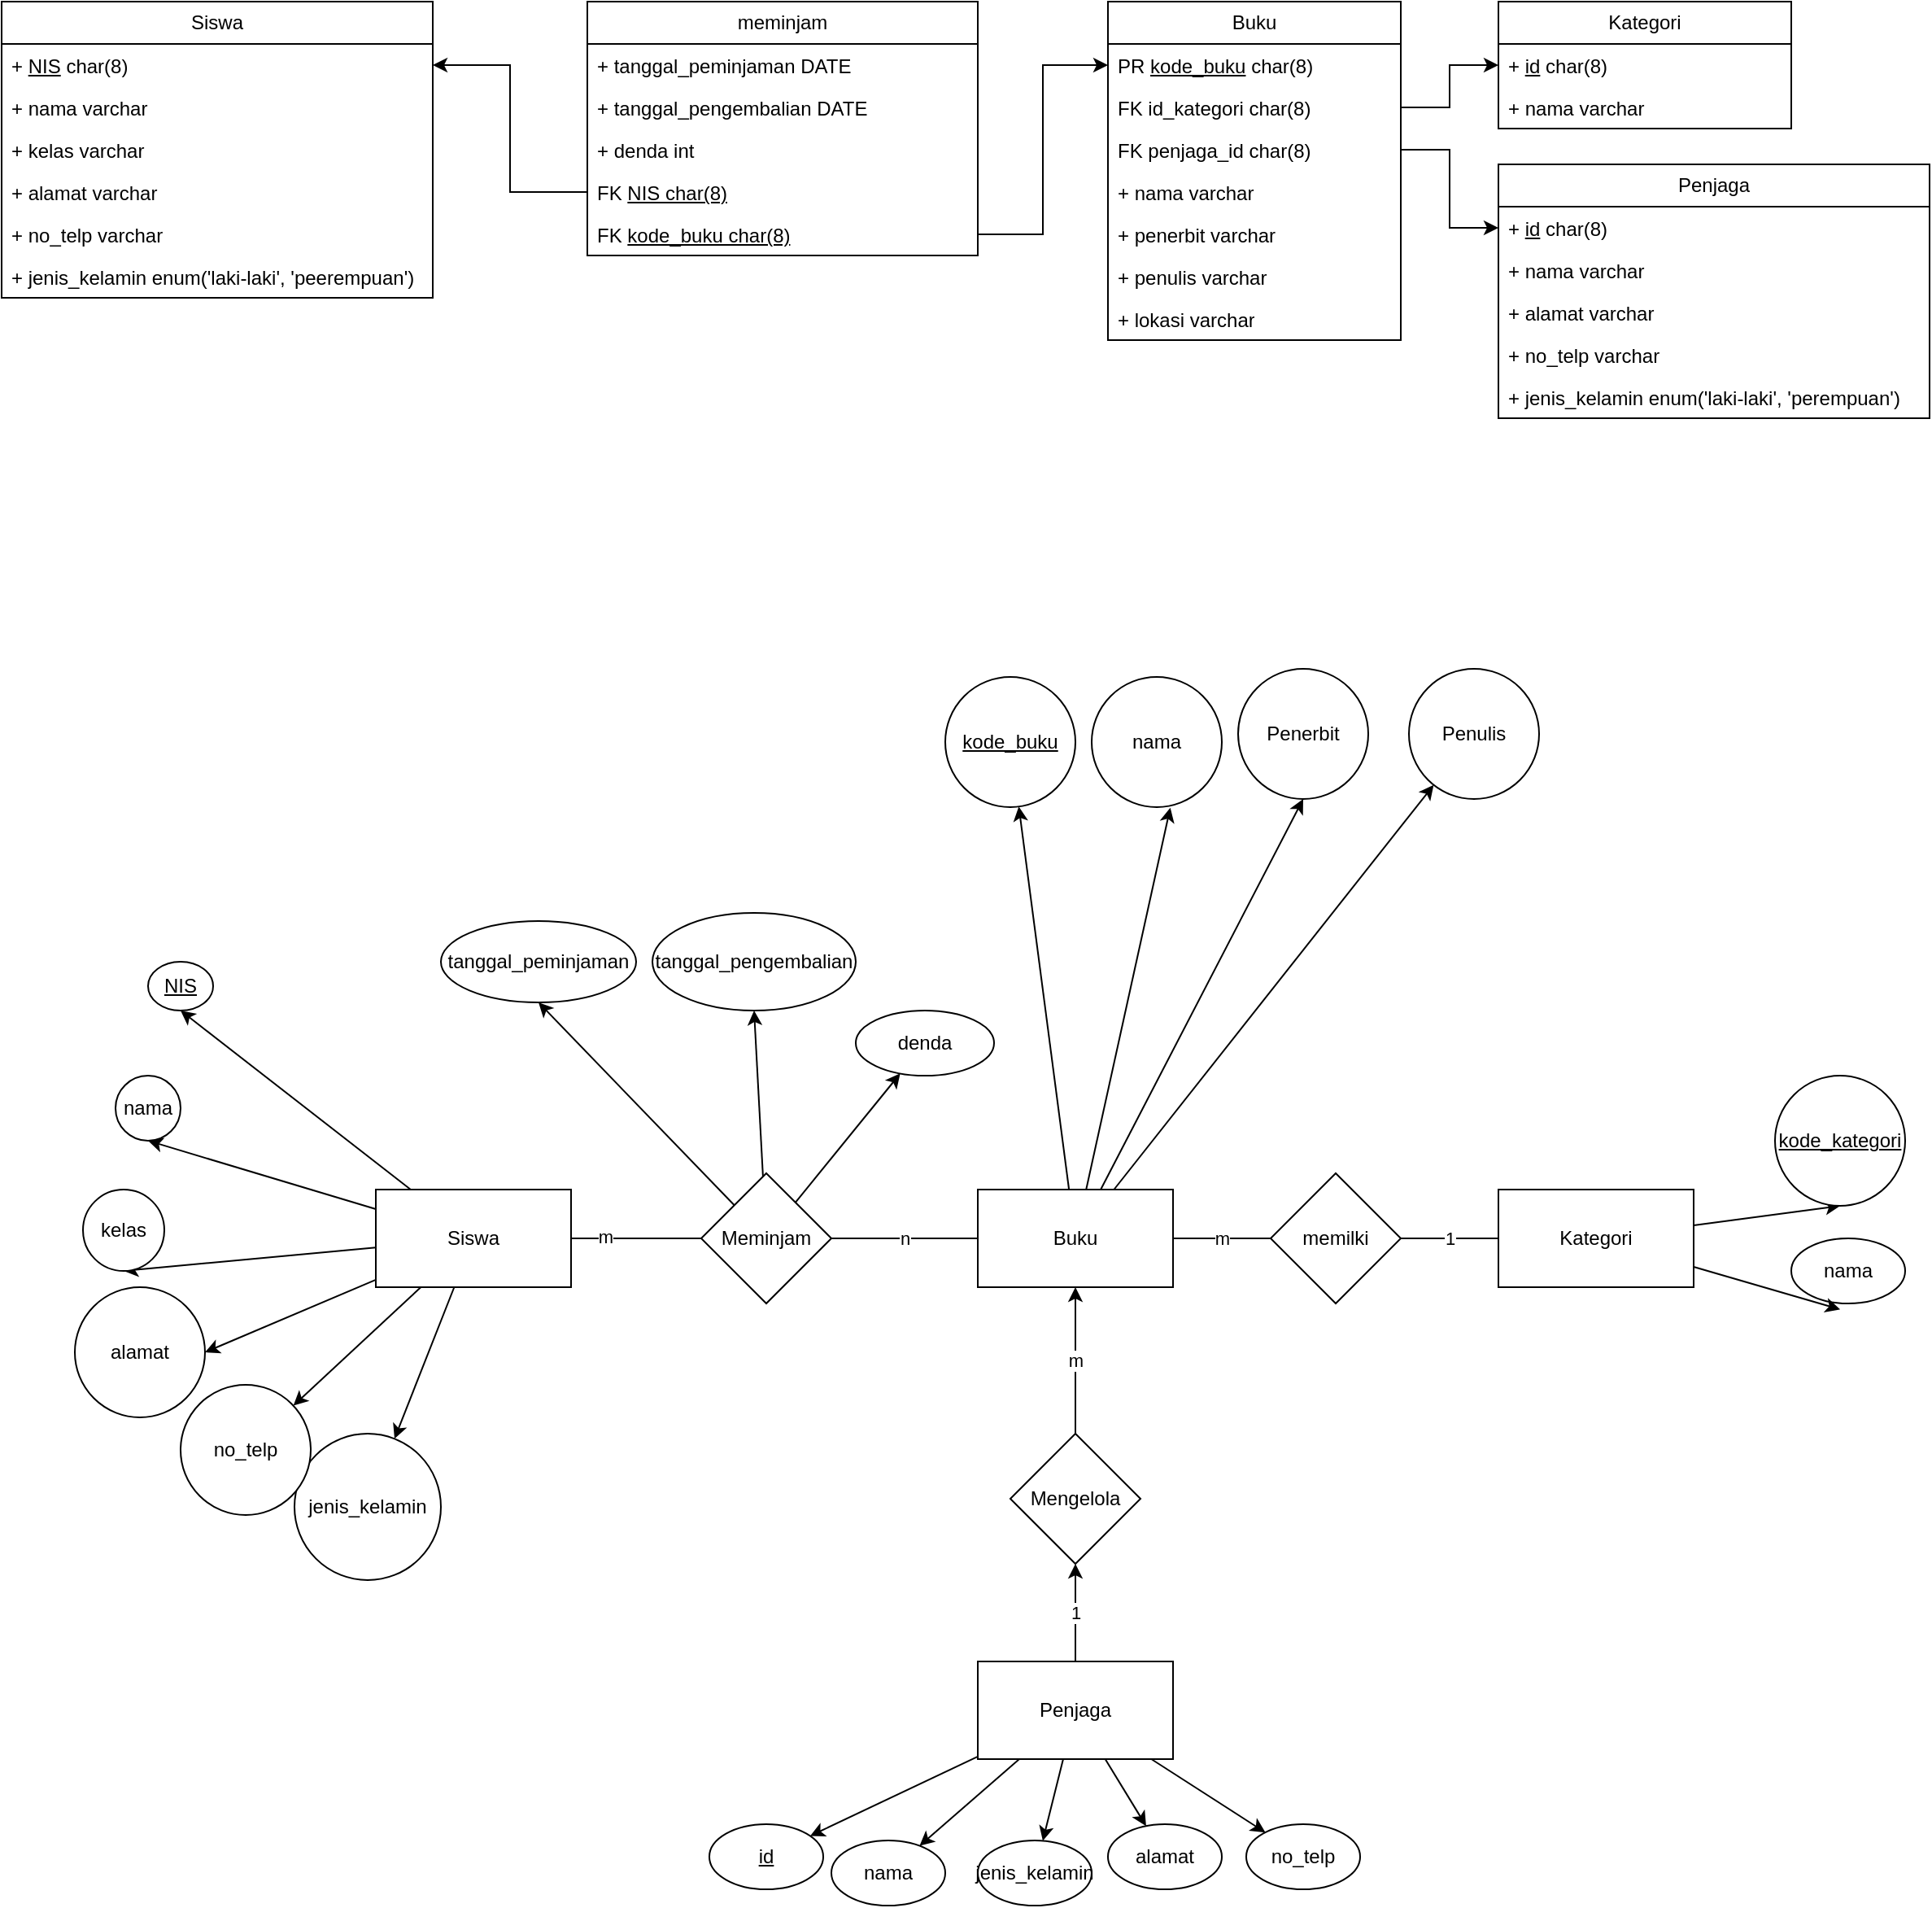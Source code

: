 <mxfile version="22.0.8" type="google">
  <diagram name="Page-1" id="1-wRTp9wkmaMOlyzvMKr">
    <mxGraphModel grid="1" page="1" gridSize="10" guides="1" tooltips="1" connect="1" arrows="1" fold="1" pageScale="1" pageWidth="850" pageHeight="1100" math="0" shadow="0">
      <root>
        <mxCell id="0" />
        <mxCell id="1" parent="0" />
        <mxCell id="TFKw6VhQxi5iw2Is0Utw-9" style="edgeStyle=orthogonalEdgeStyle;rounded=0;orthogonalLoop=1;jettySize=auto;html=1;exitX=1;exitY=0.5;exitDx=0;exitDy=0;endArrow=none;endFill=0;" edge="1" parent="1" source="TFKw6VhQxi5iw2Is0Utw-5" target="TFKw6VhQxi5iw2Is0Utw-8">
          <mxGeometry relative="1" as="geometry" />
        </mxCell>
        <mxCell id="TFKw6VhQxi5iw2Is0Utw-12" value="m" style="edgeLabel;html=1;align=center;verticalAlign=middle;resizable=0;points=[];" vertex="1" connectable="0" parent="TFKw6VhQxi5iw2Is0Utw-9">
          <mxGeometry x="-0.48" y="1" relative="1" as="geometry">
            <mxPoint as="offset" />
          </mxGeometry>
        </mxCell>
        <mxCell id="TFKw6VhQxi5iw2Is0Utw-23" style="rounded=0;orthogonalLoop=1;jettySize=auto;html=1;entryX=0.5;entryY=1;entryDx=0;entryDy=0;" edge="1" parent="1" source="TFKw6VhQxi5iw2Is0Utw-5" target="TFKw6VhQxi5iw2Is0Utw-22">
          <mxGeometry relative="1" as="geometry" />
        </mxCell>
        <mxCell id="TFKw6VhQxi5iw2Is0Utw-29" style="rounded=0;orthogonalLoop=1;jettySize=auto;html=1;entryX=0.5;entryY=1;entryDx=0;entryDy=0;" edge="1" parent="1" source="TFKw6VhQxi5iw2Is0Utw-5" target="TFKw6VhQxi5iw2Is0Utw-24">
          <mxGeometry relative="1" as="geometry" />
        </mxCell>
        <mxCell id="TFKw6VhQxi5iw2Is0Utw-30" style="rounded=0;orthogonalLoop=1;jettySize=auto;html=1;entryX=0.5;entryY=1;entryDx=0;entryDy=0;" edge="1" parent="1" source="TFKw6VhQxi5iw2Is0Utw-5" target="TFKw6VhQxi5iw2Is0Utw-25">
          <mxGeometry relative="1" as="geometry" />
        </mxCell>
        <mxCell id="TFKw6VhQxi5iw2Is0Utw-31" style="rounded=0;orthogonalLoop=1;jettySize=auto;html=1;" edge="1" parent="1" source="TFKw6VhQxi5iw2Is0Utw-5" target="TFKw6VhQxi5iw2Is0Utw-26">
          <mxGeometry relative="1" as="geometry" />
        </mxCell>
        <mxCell id="TFKw6VhQxi5iw2Is0Utw-32" style="rounded=0;orthogonalLoop=1;jettySize=auto;html=1;entryX=1;entryY=0.5;entryDx=0;entryDy=0;" edge="1" parent="1" source="TFKw6VhQxi5iw2Is0Utw-5" target="TFKw6VhQxi5iw2Is0Utw-27">
          <mxGeometry relative="1" as="geometry" />
        </mxCell>
        <mxCell id="TFKw6VhQxi5iw2Is0Utw-33" style="rounded=0;orthogonalLoop=1;jettySize=auto;html=1;" edge="1" parent="1" source="TFKw6VhQxi5iw2Is0Utw-5" target="TFKw6VhQxi5iw2Is0Utw-28">
          <mxGeometry relative="1" as="geometry" />
        </mxCell>
        <mxCell id="TFKw6VhQxi5iw2Is0Utw-5" value="Siswa" style="rounded=0;whiteSpace=wrap;html=1;" vertex="1" parent="1">
          <mxGeometry x="630" y="120" width="120" height="60" as="geometry" />
        </mxCell>
        <mxCell id="TFKw6VhQxi5iw2Is0Utw-11" value="n" style="edgeStyle=orthogonalEdgeStyle;rounded=0;orthogonalLoop=1;jettySize=auto;html=1;endArrow=none;endFill=0;" edge="1" parent="1" source="TFKw6VhQxi5iw2Is0Utw-6" target="TFKw6VhQxi5iw2Is0Utw-8">
          <mxGeometry relative="1" as="geometry" />
        </mxCell>
        <mxCell id="TFKw6VhQxi5iw2Is0Utw-38" style="rounded=0;orthogonalLoop=1;jettySize=auto;html=1;" edge="1" parent="1" source="TFKw6VhQxi5iw2Is0Utw-6" target="TFKw6VhQxi5iw2Is0Utw-34">
          <mxGeometry relative="1" as="geometry" />
        </mxCell>
        <mxCell id="TFKw6VhQxi5iw2Is0Utw-40" style="rounded=0;orthogonalLoop=1;jettySize=auto;html=1;entryX=0.5;entryY=1;entryDx=0;entryDy=0;" edge="1" parent="1" source="TFKw6VhQxi5iw2Is0Utw-6" target="TFKw6VhQxi5iw2Is0Utw-36">
          <mxGeometry relative="1" as="geometry" />
        </mxCell>
        <mxCell id="TFKw6VhQxi5iw2Is0Utw-41" style="rounded=0;orthogonalLoop=1;jettySize=auto;html=1;" edge="1" parent="1" source="TFKw6VhQxi5iw2Is0Utw-6" target="TFKw6VhQxi5iw2Is0Utw-37">
          <mxGeometry relative="1" as="geometry" />
        </mxCell>
        <mxCell id="TFKw6VhQxi5iw2Is0Utw-6" value="Buku" style="rounded=0;whiteSpace=wrap;html=1;" vertex="1" parent="1">
          <mxGeometry x="1000" y="120" width="120" height="60" as="geometry" />
        </mxCell>
        <mxCell id="TFKw6VhQxi5iw2Is0Utw-15" style="edgeStyle=orthogonalEdgeStyle;rounded=0;orthogonalLoop=1;jettySize=auto;html=1;entryX=0.5;entryY=1;entryDx=0;entryDy=0;" edge="1" parent="1" source="TFKw6VhQxi5iw2Is0Utw-7" target="TFKw6VhQxi5iw2Is0Utw-14">
          <mxGeometry relative="1" as="geometry" />
        </mxCell>
        <mxCell id="TFKw6VhQxi5iw2Is0Utw-17" value="1" style="edgeLabel;html=1;align=center;verticalAlign=middle;resizable=0;points=[];" vertex="1" connectable="0" parent="TFKw6VhQxi5iw2Is0Utw-15">
          <mxGeometry x="-0.495" y="-2" relative="1" as="geometry">
            <mxPoint x="-2" y="-15" as="offset" />
          </mxGeometry>
        </mxCell>
        <mxCell id="TFKw6VhQxi5iw2Is0Utw-47" style="rounded=0;orthogonalLoop=1;jettySize=auto;html=1;" edge="1" parent="1" source="TFKw6VhQxi5iw2Is0Utw-7" target="TFKw6VhQxi5iw2Is0Utw-42">
          <mxGeometry relative="1" as="geometry" />
        </mxCell>
        <mxCell id="TFKw6VhQxi5iw2Is0Utw-48" style="rounded=0;orthogonalLoop=1;jettySize=auto;html=1;" edge="1" parent="1" source="TFKw6VhQxi5iw2Is0Utw-7" target="TFKw6VhQxi5iw2Is0Utw-43">
          <mxGeometry relative="1" as="geometry" />
        </mxCell>
        <mxCell id="TFKw6VhQxi5iw2Is0Utw-49" style="rounded=0;orthogonalLoop=1;jettySize=auto;html=1;" edge="1" parent="1" source="TFKw6VhQxi5iw2Is0Utw-7" target="TFKw6VhQxi5iw2Is0Utw-44">
          <mxGeometry relative="1" as="geometry" />
        </mxCell>
        <mxCell id="TFKw6VhQxi5iw2Is0Utw-50" style="rounded=0;orthogonalLoop=1;jettySize=auto;html=1;" edge="1" parent="1" source="TFKw6VhQxi5iw2Is0Utw-7" target="TFKw6VhQxi5iw2Is0Utw-45">
          <mxGeometry relative="1" as="geometry" />
        </mxCell>
        <mxCell id="TFKw6VhQxi5iw2Is0Utw-51" style="rounded=0;orthogonalLoop=1;jettySize=auto;html=1;" edge="1" parent="1" source="TFKw6VhQxi5iw2Is0Utw-7" target="TFKw6VhQxi5iw2Is0Utw-46">
          <mxGeometry relative="1" as="geometry" />
        </mxCell>
        <mxCell id="TFKw6VhQxi5iw2Is0Utw-7" value="Penjaga" style="rounded=0;whiteSpace=wrap;html=1;" vertex="1" parent="1">
          <mxGeometry x="1000" y="410" width="120" height="60" as="geometry" />
        </mxCell>
        <mxCell id="TFKw6VhQxi5iw2Is0Utw-63" style="rounded=0;orthogonalLoop=1;jettySize=auto;html=1;entryX=0.5;entryY=1;entryDx=0;entryDy=0;" edge="1" parent="1" source="TFKw6VhQxi5iw2Is0Utw-8" target="TFKw6VhQxi5iw2Is0Utw-59">
          <mxGeometry relative="1" as="geometry" />
        </mxCell>
        <mxCell id="TFKw6VhQxi5iw2Is0Utw-64" style="rounded=0;orthogonalLoop=1;jettySize=auto;html=1;entryX=0.5;entryY=1;entryDx=0;entryDy=0;" edge="1" parent="1" source="TFKw6VhQxi5iw2Is0Utw-8" target="TFKw6VhQxi5iw2Is0Utw-60">
          <mxGeometry relative="1" as="geometry" />
        </mxCell>
        <mxCell id="TFKw6VhQxi5iw2Is0Utw-65" style="rounded=0;orthogonalLoop=1;jettySize=auto;html=1;" edge="1" parent="1" source="TFKw6VhQxi5iw2Is0Utw-8" target="TFKw6VhQxi5iw2Is0Utw-62">
          <mxGeometry relative="1" as="geometry" />
        </mxCell>
        <mxCell id="TFKw6VhQxi5iw2Is0Utw-8" value="Meminjam" style="rhombus;whiteSpace=wrap;html=1;" vertex="1" parent="1">
          <mxGeometry x="830" y="110" width="80" height="80" as="geometry" />
        </mxCell>
        <mxCell id="TFKw6VhQxi5iw2Is0Utw-16" value="m" style="edgeStyle=orthogonalEdgeStyle;rounded=0;orthogonalLoop=1;jettySize=auto;html=1;entryX=0.5;entryY=1;entryDx=0;entryDy=0;" edge="1" parent="1" source="TFKw6VhQxi5iw2Is0Utw-14" target="TFKw6VhQxi5iw2Is0Utw-6">
          <mxGeometry relative="1" as="geometry" />
        </mxCell>
        <mxCell id="TFKw6VhQxi5iw2Is0Utw-14" value="Mengelola" style="rhombus;whiteSpace=wrap;html=1;" vertex="1" parent="1">
          <mxGeometry x="1020" y="270" width="80" height="80" as="geometry" />
        </mxCell>
        <mxCell id="TFKw6VhQxi5iw2Is0Utw-20" value="1" style="edgeStyle=orthogonalEdgeStyle;rounded=0;orthogonalLoop=1;jettySize=auto;html=1;entryX=1;entryY=0.5;entryDx=0;entryDy=0;endArrow=none;endFill=0;" edge="1" parent="1" source="TFKw6VhQxi5iw2Is0Utw-18" target="TFKw6VhQxi5iw2Is0Utw-19">
          <mxGeometry relative="1" as="geometry" />
        </mxCell>
        <mxCell id="TFKw6VhQxi5iw2Is0Utw-58" style="rounded=0;orthogonalLoop=1;jettySize=auto;html=1;entryX=0.5;entryY=1;entryDx=0;entryDy=0;" edge="1" parent="1" source="TFKw6VhQxi5iw2Is0Utw-18" target="TFKw6VhQxi5iw2Is0Utw-52">
          <mxGeometry relative="1" as="geometry" />
        </mxCell>
        <mxCell id="TFKw6VhQxi5iw2Is0Utw-18" value="Kategori" style="rounded=0;whiteSpace=wrap;html=1;" vertex="1" parent="1">
          <mxGeometry x="1320" y="120" width="120" height="60" as="geometry" />
        </mxCell>
        <mxCell id="TFKw6VhQxi5iw2Is0Utw-21" value="m" style="edgeStyle=orthogonalEdgeStyle;rounded=0;orthogonalLoop=1;jettySize=auto;html=1;exitX=0;exitY=0.5;exitDx=0;exitDy=0;endArrow=none;endFill=0;" edge="1" parent="1" source="TFKw6VhQxi5iw2Is0Utw-19" target="TFKw6VhQxi5iw2Is0Utw-6">
          <mxGeometry relative="1" as="geometry" />
        </mxCell>
        <mxCell id="TFKw6VhQxi5iw2Is0Utw-19" value="memilki" style="rhombus;whiteSpace=wrap;html=1;" vertex="1" parent="1">
          <mxGeometry x="1180" y="110" width="80" height="80" as="geometry" />
        </mxCell>
        <mxCell id="TFKw6VhQxi5iw2Is0Utw-22" value="&lt;u&gt;NIS&lt;/u&gt;" style="ellipse;whiteSpace=wrap;html=1;" vertex="1" parent="1">
          <mxGeometry x="490" y="-20" width="40" height="30" as="geometry" />
        </mxCell>
        <mxCell id="TFKw6VhQxi5iw2Is0Utw-24" value="nama" style="ellipse;whiteSpace=wrap;html=1;aspect=fixed;" vertex="1" parent="1">
          <mxGeometry x="470" y="50" width="40" height="40" as="geometry" />
        </mxCell>
        <mxCell id="TFKw6VhQxi5iw2Is0Utw-25" value="kelas" style="ellipse;whiteSpace=wrap;html=1;aspect=fixed;" vertex="1" parent="1">
          <mxGeometry x="450" y="120" width="50" height="50" as="geometry" />
        </mxCell>
        <mxCell id="TFKw6VhQxi5iw2Is0Utw-26" value="jenis_kelamin" style="ellipse;whiteSpace=wrap;html=1;aspect=fixed;" vertex="1" parent="1">
          <mxGeometry x="580" y="270" width="90" height="90" as="geometry" />
        </mxCell>
        <mxCell id="TFKw6VhQxi5iw2Is0Utw-27" value="alamat" style="ellipse;whiteSpace=wrap;html=1;aspect=fixed;" vertex="1" parent="1">
          <mxGeometry x="445" y="180" width="80" height="80" as="geometry" />
        </mxCell>
        <mxCell id="TFKw6VhQxi5iw2Is0Utw-28" value="no_telp" style="ellipse;whiteSpace=wrap;html=1;aspect=fixed;" vertex="1" parent="1">
          <mxGeometry x="510" y="240" width="80" height="80" as="geometry" />
        </mxCell>
        <mxCell id="TFKw6VhQxi5iw2Is0Utw-34" value="&lt;u&gt;kode_buku&lt;/u&gt;" style="ellipse;whiteSpace=wrap;html=1;aspect=fixed;" vertex="1" parent="1">
          <mxGeometry x="980" y="-195" width="80" height="80" as="geometry" />
        </mxCell>
        <mxCell id="TFKw6VhQxi5iw2Is0Utw-35" value="nama" style="ellipse;whiteSpace=wrap;html=1;aspect=fixed;" vertex="1" parent="1">
          <mxGeometry x="1070" y="-195" width="80" height="80" as="geometry" />
        </mxCell>
        <mxCell id="TFKw6VhQxi5iw2Is0Utw-36" value="Penerbit" style="ellipse;whiteSpace=wrap;html=1;aspect=fixed;" vertex="1" parent="1">
          <mxGeometry x="1160" y="-200" width="80" height="80" as="geometry" />
        </mxCell>
        <mxCell id="TFKw6VhQxi5iw2Is0Utw-37" value="Penulis" style="ellipse;whiteSpace=wrap;html=1;aspect=fixed;" vertex="1" parent="1">
          <mxGeometry x="1265" y="-200" width="80" height="80" as="geometry" />
        </mxCell>
        <mxCell id="TFKw6VhQxi5iw2Is0Utw-39" style="rounded=0;orthogonalLoop=1;jettySize=auto;html=1;entryX=0.604;entryY=1.004;entryDx=0;entryDy=0;entryPerimeter=0;" edge="1" parent="1" source="TFKw6VhQxi5iw2Is0Utw-6" target="TFKw6VhQxi5iw2Is0Utw-35">
          <mxGeometry relative="1" as="geometry" />
        </mxCell>
        <mxCell id="TFKw6VhQxi5iw2Is0Utw-42" value="&lt;u&gt;id&lt;/u&gt;" style="ellipse;whiteSpace=wrap;html=1;" vertex="1" parent="1">
          <mxGeometry x="835" y="510" width="70" height="40" as="geometry" />
        </mxCell>
        <mxCell id="TFKw6VhQxi5iw2Is0Utw-43" value="nama" style="ellipse;whiteSpace=wrap;html=1;" vertex="1" parent="1">
          <mxGeometry x="910" y="520" width="70" height="40" as="geometry" />
        </mxCell>
        <mxCell id="TFKw6VhQxi5iw2Is0Utw-44" value="jenis_kelamin" style="ellipse;whiteSpace=wrap;html=1;" vertex="1" parent="1">
          <mxGeometry x="1000" y="520" width="70" height="40" as="geometry" />
        </mxCell>
        <mxCell id="TFKw6VhQxi5iw2Is0Utw-45" value="alamat" style="ellipse;whiteSpace=wrap;html=1;" vertex="1" parent="1">
          <mxGeometry x="1080" y="510" width="70" height="40" as="geometry" />
        </mxCell>
        <mxCell id="TFKw6VhQxi5iw2Is0Utw-46" value="no_telp" style="ellipse;whiteSpace=wrap;html=1;" vertex="1" parent="1">
          <mxGeometry x="1165" y="510" width="70" height="40" as="geometry" />
        </mxCell>
        <mxCell id="TFKw6VhQxi5iw2Is0Utw-52" value="&lt;u&gt;kode_kategori&lt;/u&gt;" style="ellipse;whiteSpace=wrap;html=1;aspect=fixed;" vertex="1" parent="1">
          <mxGeometry x="1490" y="50" width="80" height="80" as="geometry" />
        </mxCell>
        <mxCell id="TFKw6VhQxi5iw2Is0Utw-56" value="nama" style="ellipse;whiteSpace=wrap;html=1;" vertex="1" parent="1">
          <mxGeometry x="1500" y="150" width="70" height="40" as="geometry" />
        </mxCell>
        <mxCell id="TFKw6VhQxi5iw2Is0Utw-57" style="rounded=0;orthogonalLoop=1;jettySize=auto;html=1;entryX=0.429;entryY=1.092;entryDx=0;entryDy=0;entryPerimeter=0;" edge="1" parent="1" source="TFKw6VhQxi5iw2Is0Utw-18" target="TFKw6VhQxi5iw2Is0Utw-56">
          <mxGeometry relative="1" as="geometry" />
        </mxCell>
        <mxCell id="TFKw6VhQxi5iw2Is0Utw-59" value="tanggal_peminjaman" style="ellipse;whiteSpace=wrap;html=1;" vertex="1" parent="1">
          <mxGeometry x="670" y="-45" width="120" height="50" as="geometry" />
        </mxCell>
        <mxCell id="TFKw6VhQxi5iw2Is0Utw-60" value="tanggal_pengembalian" style="ellipse;whiteSpace=wrap;html=1;" vertex="1" parent="1">
          <mxGeometry x="800" y="-50" width="125" height="60" as="geometry" />
        </mxCell>
        <mxCell id="TFKw6VhQxi5iw2Is0Utw-62" value="denda" style="ellipse;whiteSpace=wrap;html=1;" vertex="1" parent="1">
          <mxGeometry x="925" y="10" width="85" height="40" as="geometry" />
        </mxCell>
        <mxCell id="TFKw6VhQxi5iw2Is0Utw-66" style="edgeStyle=orthogonalEdgeStyle;rounded=0;orthogonalLoop=1;jettySize=auto;html=1;exitX=0.5;exitY=1;exitDx=0;exitDy=0;" edge="1" parent="1" source="TFKw6VhQxi5iw2Is0Utw-6" target="TFKw6VhQxi5iw2Is0Utw-6">
          <mxGeometry relative="1" as="geometry" />
        </mxCell>
        <mxCell id="TFKw6VhQxi5iw2Is0Utw-67" value="Siswa" style="swimlane;fontStyle=0;childLayout=stackLayout;horizontal=1;startSize=26;fillColor=none;horizontalStack=0;resizeParent=1;resizeParentMax=0;resizeLast=0;collapsible=1;marginBottom=0;whiteSpace=wrap;html=1;" vertex="1" parent="1">
          <mxGeometry x="400" y="-610" width="265" height="182" as="geometry" />
        </mxCell>
        <mxCell id="TFKw6VhQxi5iw2Is0Utw-68" value="+ &lt;u&gt;NIS&lt;/u&gt;&amp;nbsp;char(8)" style="text;strokeColor=none;fillColor=none;align=left;verticalAlign=top;spacingLeft=4;spacingRight=4;overflow=hidden;rotatable=0;points=[[0,0.5],[1,0.5]];portConstraint=eastwest;whiteSpace=wrap;html=1;" vertex="1" parent="TFKw6VhQxi5iw2Is0Utw-67">
          <mxGeometry y="26" width="265" height="26" as="geometry" />
        </mxCell>
        <mxCell id="TFKw6VhQxi5iw2Is0Utw-69" value="+ nama varchar" style="text;strokeColor=none;fillColor=none;align=left;verticalAlign=top;spacingLeft=4;spacingRight=4;overflow=hidden;rotatable=0;points=[[0,0.5],[1,0.5]];portConstraint=eastwest;whiteSpace=wrap;html=1;" vertex="1" parent="TFKw6VhQxi5iw2Is0Utw-67">
          <mxGeometry y="52" width="265" height="26" as="geometry" />
        </mxCell>
        <mxCell id="TFKw6VhQxi5iw2Is0Utw-70" value="+ kelas varchar" style="text;strokeColor=none;fillColor=none;align=left;verticalAlign=top;spacingLeft=4;spacingRight=4;overflow=hidden;rotatable=0;points=[[0,0.5],[1,0.5]];portConstraint=eastwest;whiteSpace=wrap;html=1;" vertex="1" parent="TFKw6VhQxi5iw2Is0Utw-67">
          <mxGeometry y="78" width="265" height="26" as="geometry" />
        </mxCell>
        <mxCell id="TFKw6VhQxi5iw2Is0Utw-71" value="+ alamat varchar" style="text;strokeColor=none;fillColor=none;align=left;verticalAlign=top;spacingLeft=4;spacingRight=4;overflow=hidden;rotatable=0;points=[[0,0.5],[1,0.5]];portConstraint=eastwest;whiteSpace=wrap;html=1;" vertex="1" parent="TFKw6VhQxi5iw2Is0Utw-67">
          <mxGeometry y="104" width="265" height="26" as="geometry" />
        </mxCell>
        <mxCell id="TFKw6VhQxi5iw2Is0Utw-72" value="+ no_telp varchar" style="text;strokeColor=none;fillColor=none;align=left;verticalAlign=top;spacingLeft=4;spacingRight=4;overflow=hidden;rotatable=0;points=[[0,0.5],[1,0.5]];portConstraint=eastwest;whiteSpace=wrap;html=1;" vertex="1" parent="TFKw6VhQxi5iw2Is0Utw-67">
          <mxGeometry y="130" width="265" height="26" as="geometry" />
        </mxCell>
        <mxCell id="TFKw6VhQxi5iw2Is0Utw-73" value="+ jenis_kelamin enum(&#39;laki-laki&#39;, &#39;peerempuan&#39;)" style="text;strokeColor=none;fillColor=none;align=left;verticalAlign=top;spacingLeft=4;spacingRight=4;overflow=hidden;rotatable=0;points=[[0,0.5],[1,0.5]];portConstraint=eastwest;whiteSpace=wrap;html=1;" vertex="1" parent="TFKw6VhQxi5iw2Is0Utw-67">
          <mxGeometry y="156" width="265" height="26" as="geometry" />
        </mxCell>
        <mxCell id="TFKw6VhQxi5iw2Is0Utw-75" value="Buku" style="swimlane;fontStyle=0;childLayout=stackLayout;horizontal=1;startSize=26;fillColor=none;horizontalStack=0;resizeParent=1;resizeParentMax=0;resizeLast=0;collapsible=1;marginBottom=0;whiteSpace=wrap;html=1;" vertex="1" parent="1">
          <mxGeometry x="1080" y="-610" width="180" height="208" as="geometry" />
        </mxCell>
        <mxCell id="TFKw6VhQxi5iw2Is0Utw-76" value="PR&amp;nbsp;&lt;u&gt;kode_buku&lt;/u&gt;&amp;nbsp;char(8)" style="text;strokeColor=none;fillColor=none;align=left;verticalAlign=top;spacingLeft=4;spacingRight=4;overflow=hidden;rotatable=0;points=[[0,0.5],[1,0.5]];portConstraint=eastwest;whiteSpace=wrap;html=1;" vertex="1" parent="TFKw6VhQxi5iw2Is0Utw-75">
          <mxGeometry y="26" width="180" height="26" as="geometry" />
        </mxCell>
        <mxCell id="TFKw6VhQxi5iw2Is0Utw-102" value="FK id_kategori char(8)" style="text;strokeColor=none;fillColor=none;align=left;verticalAlign=top;spacingLeft=4;spacingRight=4;overflow=hidden;rotatable=0;points=[[0,0.5],[1,0.5]];portConstraint=eastwest;whiteSpace=wrap;html=1;" vertex="1" parent="TFKw6VhQxi5iw2Is0Utw-75">
          <mxGeometry y="52" width="180" height="26" as="geometry" />
        </mxCell>
        <mxCell id="TFKw6VhQxi5iw2Is0Utw-106" value="FK penjaga_id char(8)" style="text;strokeColor=none;fillColor=none;align=left;verticalAlign=top;spacingLeft=4;spacingRight=4;overflow=hidden;rotatable=0;points=[[0,0.5],[1,0.5]];portConstraint=eastwest;whiteSpace=wrap;html=1;" vertex="1" parent="TFKw6VhQxi5iw2Is0Utw-75">
          <mxGeometry y="78" width="180" height="26" as="geometry" />
        </mxCell>
        <mxCell id="TFKw6VhQxi5iw2Is0Utw-77" value="+ nama varchar" style="text;strokeColor=none;fillColor=none;align=left;verticalAlign=top;spacingLeft=4;spacingRight=4;overflow=hidden;rotatable=0;points=[[0,0.5],[1,0.5]];portConstraint=eastwest;whiteSpace=wrap;html=1;" vertex="1" parent="TFKw6VhQxi5iw2Is0Utw-75">
          <mxGeometry y="104" width="180" height="26" as="geometry" />
        </mxCell>
        <mxCell id="TFKw6VhQxi5iw2Is0Utw-78" value="+ penerbit varchar" style="text;strokeColor=none;fillColor=none;align=left;verticalAlign=top;spacingLeft=4;spacingRight=4;overflow=hidden;rotatable=0;points=[[0,0.5],[1,0.5]];portConstraint=eastwest;whiteSpace=wrap;html=1;" vertex="1" parent="TFKw6VhQxi5iw2Is0Utw-75">
          <mxGeometry y="130" width="180" height="26" as="geometry" />
        </mxCell>
        <mxCell id="TFKw6VhQxi5iw2Is0Utw-79" value="+ penulis varchar" style="text;strokeColor=none;fillColor=none;align=left;verticalAlign=top;spacingLeft=4;spacingRight=4;overflow=hidden;rotatable=0;points=[[0,0.5],[1,0.5]];portConstraint=eastwest;whiteSpace=wrap;html=1;" vertex="1" parent="TFKw6VhQxi5iw2Is0Utw-75">
          <mxGeometry y="156" width="180" height="26" as="geometry" />
        </mxCell>
        <mxCell id="TFKw6VhQxi5iw2Is0Utw-99" value="+ lokasi varchar" style="text;strokeColor=none;fillColor=none;align=left;verticalAlign=top;spacingLeft=4;spacingRight=4;overflow=hidden;rotatable=0;points=[[0,0.5],[1,0.5]];portConstraint=eastwest;whiteSpace=wrap;html=1;" vertex="1" parent="TFKw6VhQxi5iw2Is0Utw-75">
          <mxGeometry y="182" width="180" height="26" as="geometry" />
        </mxCell>
        <mxCell id="TFKw6VhQxi5iw2Is0Utw-87" value="Penjaga" style="swimlane;fontStyle=0;childLayout=stackLayout;horizontal=1;startSize=26;fillColor=none;horizontalStack=0;resizeParent=1;resizeParentMax=0;resizeLast=0;collapsible=1;marginBottom=0;whiteSpace=wrap;html=1;" vertex="1" parent="1">
          <mxGeometry x="1320" y="-510" width="265" height="156" as="geometry" />
        </mxCell>
        <mxCell id="TFKw6VhQxi5iw2Is0Utw-88" value="+ &lt;u&gt;id&lt;/u&gt;&amp;nbsp;char(8)" style="text;strokeColor=none;fillColor=none;align=left;verticalAlign=top;spacingLeft=4;spacingRight=4;overflow=hidden;rotatable=0;points=[[0,0.5],[1,0.5]];portConstraint=eastwest;whiteSpace=wrap;html=1;" vertex="1" parent="TFKw6VhQxi5iw2Is0Utw-87">
          <mxGeometry y="26" width="265" height="26" as="geometry" />
        </mxCell>
        <mxCell id="TFKw6VhQxi5iw2Is0Utw-89" value="+ nama varchar" style="text;strokeColor=none;fillColor=none;align=left;verticalAlign=top;spacingLeft=4;spacingRight=4;overflow=hidden;rotatable=0;points=[[0,0.5],[1,0.5]];portConstraint=eastwest;whiteSpace=wrap;html=1;" vertex="1" parent="TFKw6VhQxi5iw2Is0Utw-87">
          <mxGeometry y="52" width="265" height="26" as="geometry" />
        </mxCell>
        <mxCell id="TFKw6VhQxi5iw2Is0Utw-91" value="+ alamat varchar" style="text;strokeColor=none;fillColor=none;align=left;verticalAlign=top;spacingLeft=4;spacingRight=4;overflow=hidden;rotatable=0;points=[[0,0.5],[1,0.5]];portConstraint=eastwest;whiteSpace=wrap;html=1;" vertex="1" parent="TFKw6VhQxi5iw2Is0Utw-87">
          <mxGeometry y="78" width="265" height="26" as="geometry" />
        </mxCell>
        <mxCell id="TFKw6VhQxi5iw2Is0Utw-92" value="+ no_telp varchar" style="text;strokeColor=none;fillColor=none;align=left;verticalAlign=top;spacingLeft=4;spacingRight=4;overflow=hidden;rotatable=0;points=[[0,0.5],[1,0.5]];portConstraint=eastwest;whiteSpace=wrap;html=1;" vertex="1" parent="TFKw6VhQxi5iw2Is0Utw-87">
          <mxGeometry y="104" width="265" height="26" as="geometry" />
        </mxCell>
        <mxCell id="TFKw6VhQxi5iw2Is0Utw-93" value="+ jenis_kelamin enum(&#39;laki-laki&#39;, &#39;perempuan&#39;)" style="text;strokeColor=none;fillColor=none;align=left;verticalAlign=top;spacingLeft=4;spacingRight=4;overflow=hidden;rotatable=0;points=[[0,0.5],[1,0.5]];portConstraint=eastwest;whiteSpace=wrap;html=1;" vertex="1" parent="TFKw6VhQxi5iw2Is0Utw-87">
          <mxGeometry y="130" width="265" height="26" as="geometry" />
        </mxCell>
        <mxCell id="TFKw6VhQxi5iw2Is0Utw-94" value="Kategori" style="swimlane;fontStyle=0;childLayout=stackLayout;horizontal=1;startSize=26;fillColor=none;horizontalStack=0;resizeParent=1;resizeParentMax=0;resizeLast=0;collapsible=1;marginBottom=0;whiteSpace=wrap;html=1;" vertex="1" parent="1">
          <mxGeometry x="1320" y="-610" width="180" height="78" as="geometry" />
        </mxCell>
        <mxCell id="TFKw6VhQxi5iw2Is0Utw-95" value="+ &lt;u&gt;id&lt;/u&gt;&amp;nbsp;char(8)" style="text;strokeColor=none;fillColor=none;align=left;verticalAlign=top;spacingLeft=4;spacingRight=4;overflow=hidden;rotatable=0;points=[[0,0.5],[1,0.5]];portConstraint=eastwest;whiteSpace=wrap;html=1;" vertex="1" parent="TFKw6VhQxi5iw2Is0Utw-94">
          <mxGeometry y="26" width="180" height="26" as="geometry" />
        </mxCell>
        <mxCell id="TFKw6VhQxi5iw2Is0Utw-96" value="+ nama varchar" style="text;strokeColor=none;fillColor=none;align=left;verticalAlign=top;spacingLeft=4;spacingRight=4;overflow=hidden;rotatable=0;points=[[0,0.5],[1,0.5]];portConstraint=eastwest;whiteSpace=wrap;html=1;" vertex="1" parent="TFKw6VhQxi5iw2Is0Utw-94">
          <mxGeometry y="52" width="180" height="26" as="geometry" />
        </mxCell>
        <mxCell id="TFKw6VhQxi5iw2Is0Utw-105" style="edgeStyle=orthogonalEdgeStyle;rounded=0;orthogonalLoop=1;jettySize=auto;html=1;" edge="1" parent="1" source="TFKw6VhQxi5iw2Is0Utw-102" target="TFKw6VhQxi5iw2Is0Utw-95">
          <mxGeometry relative="1" as="geometry" />
        </mxCell>
        <mxCell id="TFKw6VhQxi5iw2Is0Utw-107" style="edgeStyle=orthogonalEdgeStyle;rounded=0;orthogonalLoop=1;jettySize=auto;html=1;entryX=0;entryY=0.5;entryDx=0;entryDy=0;" edge="1" parent="1" source="TFKw6VhQxi5iw2Is0Utw-106" target="TFKw6VhQxi5iw2Is0Utw-88">
          <mxGeometry relative="1" as="geometry" />
        </mxCell>
        <mxCell id="TFKw6VhQxi5iw2Is0Utw-108" value="meminjam" style="swimlane;fontStyle=0;childLayout=stackLayout;horizontal=1;startSize=26;fillColor=none;horizontalStack=0;resizeParent=1;resizeParentMax=0;resizeLast=0;collapsible=1;marginBottom=0;whiteSpace=wrap;html=1;" vertex="1" parent="1">
          <mxGeometry x="760" y="-610" width="240" height="156" as="geometry" />
        </mxCell>
        <mxCell id="TFKw6VhQxi5iw2Is0Utw-109" value="+ tanggal_peminjaman DATE" style="text;strokeColor=none;fillColor=none;align=left;verticalAlign=top;spacingLeft=4;spacingRight=4;overflow=hidden;rotatable=0;points=[[0,0.5],[1,0.5]];portConstraint=eastwest;whiteSpace=wrap;html=1;" vertex="1" parent="TFKw6VhQxi5iw2Is0Utw-108">
          <mxGeometry y="26" width="240" height="26" as="geometry" />
        </mxCell>
        <mxCell id="TFKw6VhQxi5iw2Is0Utw-110" value="+ tanggal_pengembalian DATE" style="text;strokeColor=none;fillColor=none;align=left;verticalAlign=top;spacingLeft=4;spacingRight=4;overflow=hidden;rotatable=0;points=[[0,0.5],[1,0.5]];portConstraint=eastwest;whiteSpace=wrap;html=1;" vertex="1" parent="TFKw6VhQxi5iw2Is0Utw-108">
          <mxGeometry y="52" width="240" height="26" as="geometry" />
        </mxCell>
        <mxCell id="TFKw6VhQxi5iw2Is0Utw-111" value="+ denda int" style="text;strokeColor=none;fillColor=none;align=left;verticalAlign=top;spacingLeft=4;spacingRight=4;overflow=hidden;rotatable=0;points=[[0,0.5],[1,0.5]];portConstraint=eastwest;whiteSpace=wrap;html=1;" vertex="1" parent="TFKw6VhQxi5iw2Is0Utw-108">
          <mxGeometry y="78" width="240" height="26" as="geometry" />
        </mxCell>
        <mxCell id="TFKw6VhQxi5iw2Is0Utw-112" value="FK&amp;nbsp;&lt;u&gt;NIS char(8)&lt;/u&gt;" style="text;strokeColor=none;fillColor=none;align=left;verticalAlign=top;spacingLeft=4;spacingRight=4;overflow=hidden;rotatable=0;points=[[0,0.5],[1,0.5]];portConstraint=eastwest;whiteSpace=wrap;html=1;" vertex="1" parent="TFKw6VhQxi5iw2Is0Utw-108">
          <mxGeometry y="104" width="240" height="26" as="geometry" />
        </mxCell>
        <mxCell id="TFKw6VhQxi5iw2Is0Utw-113" value="FK &lt;u&gt;kode_buku&amp;nbsp;char(8)&lt;/u&gt;" style="text;strokeColor=none;fillColor=none;align=left;verticalAlign=top;spacingLeft=4;spacingRight=4;overflow=hidden;rotatable=0;points=[[0,0.5],[1,0.5]];portConstraint=eastwest;whiteSpace=wrap;html=1;" vertex="1" parent="TFKw6VhQxi5iw2Is0Utw-108">
          <mxGeometry y="130" width="240" height="26" as="geometry" />
        </mxCell>
        <mxCell id="TFKw6VhQxi5iw2Is0Utw-114" style="edgeStyle=orthogonalEdgeStyle;rounded=0;orthogonalLoop=1;jettySize=auto;html=1;entryX=1;entryY=0.5;entryDx=0;entryDy=0;" edge="1" parent="1" source="TFKw6VhQxi5iw2Is0Utw-112" target="TFKw6VhQxi5iw2Is0Utw-68">
          <mxGeometry relative="1" as="geometry" />
        </mxCell>
        <mxCell id="TFKw6VhQxi5iw2Is0Utw-115" style="edgeStyle=orthogonalEdgeStyle;rounded=0;orthogonalLoop=1;jettySize=auto;html=1;" edge="1" parent="1" source="TFKw6VhQxi5iw2Is0Utw-113" target="TFKw6VhQxi5iw2Is0Utw-76">
          <mxGeometry relative="1" as="geometry" />
        </mxCell>
      </root>
    </mxGraphModel>
  </diagram>
</mxfile>
